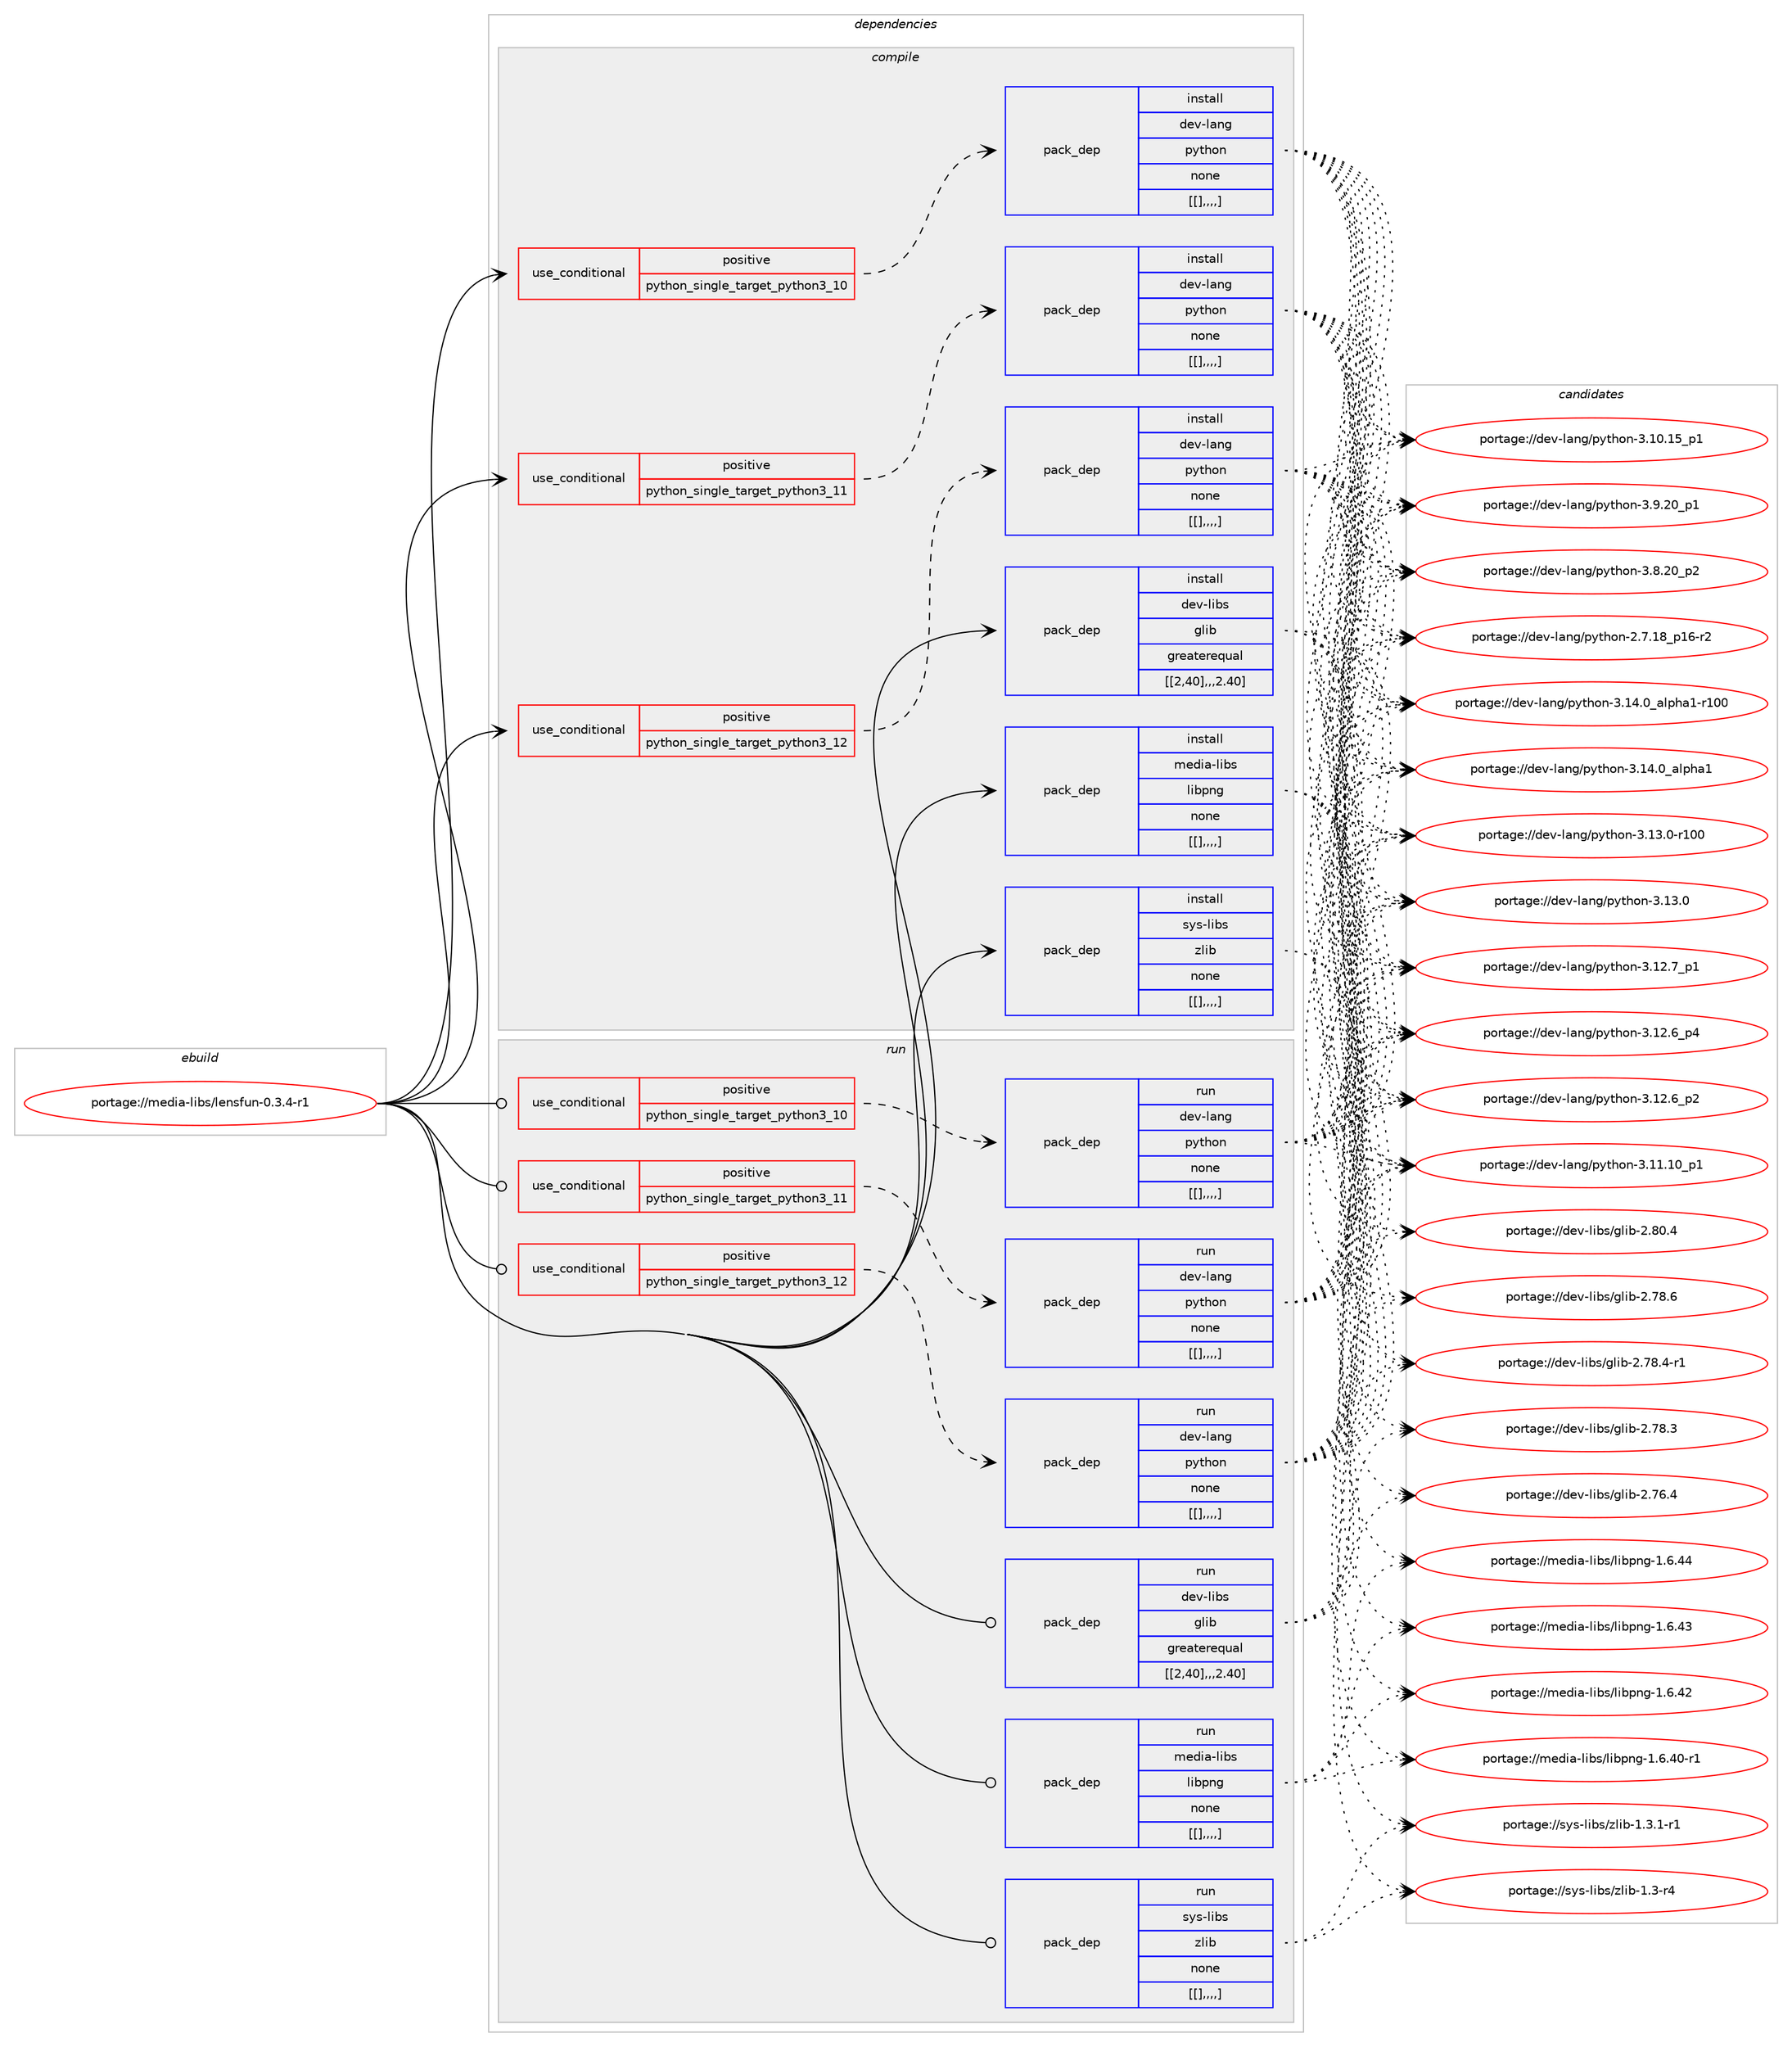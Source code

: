 digraph prolog {

# *************
# Graph options
# *************

newrank=true;
concentrate=true;
compound=true;
graph [rankdir=LR,fontname=Helvetica,fontsize=10,ranksep=1.5];#, ranksep=2.5, nodesep=0.2];
edge  [arrowhead=vee];
node  [fontname=Helvetica,fontsize=10];

# **********
# The ebuild
# **********

subgraph cluster_leftcol {
color=gray;
label=<<i>ebuild</i>>;
id [label="portage://media-libs/lensfun-0.3.4-r1", color=red, width=4, href="../media-libs/lensfun-0.3.4-r1.svg"];
}

# ****************
# The dependencies
# ****************

subgraph cluster_midcol {
color=gray;
label=<<i>dependencies</i>>;
subgraph cluster_compile {
fillcolor="#eeeeee";
style=filled;
label=<<i>compile</i>>;
subgraph cond81295 {
dependency321277 [label=<<TABLE BORDER="0" CELLBORDER="1" CELLSPACING="0" CELLPADDING="4"><TR><TD ROWSPAN="3" CELLPADDING="10">use_conditional</TD></TR><TR><TD>positive</TD></TR><TR><TD>python_single_target_python3_10</TD></TR></TABLE>>, shape=none, color=red];
subgraph pack237342 {
dependency321330 [label=<<TABLE BORDER="0" CELLBORDER="1" CELLSPACING="0" CELLPADDING="4" WIDTH="220"><TR><TD ROWSPAN="6" CELLPADDING="30">pack_dep</TD></TR><TR><TD WIDTH="110">install</TD></TR><TR><TD>dev-lang</TD></TR><TR><TD>python</TD></TR><TR><TD>none</TD></TR><TR><TD>[[],,,,]</TD></TR></TABLE>>, shape=none, color=blue];
}
dependency321277:e -> dependency321330:w [weight=20,style="dashed",arrowhead="vee"];
}
id:e -> dependency321277:w [weight=20,style="solid",arrowhead="vee"];
subgraph cond81327 {
dependency321378 [label=<<TABLE BORDER="0" CELLBORDER="1" CELLSPACING="0" CELLPADDING="4"><TR><TD ROWSPAN="3" CELLPADDING="10">use_conditional</TD></TR><TR><TD>positive</TD></TR><TR><TD>python_single_target_python3_11</TD></TR></TABLE>>, shape=none, color=red];
subgraph pack237387 {
dependency321381 [label=<<TABLE BORDER="0" CELLBORDER="1" CELLSPACING="0" CELLPADDING="4" WIDTH="220"><TR><TD ROWSPAN="6" CELLPADDING="30">pack_dep</TD></TR><TR><TD WIDTH="110">install</TD></TR><TR><TD>dev-lang</TD></TR><TR><TD>python</TD></TR><TR><TD>none</TD></TR><TR><TD>[[],,,,]</TD></TR></TABLE>>, shape=none, color=blue];
}
dependency321378:e -> dependency321381:w [weight=20,style="dashed",arrowhead="vee"];
}
id:e -> dependency321378:w [weight=20,style="solid",arrowhead="vee"];
subgraph cond81358 {
dependency321492 [label=<<TABLE BORDER="0" CELLBORDER="1" CELLSPACING="0" CELLPADDING="4"><TR><TD ROWSPAN="3" CELLPADDING="10">use_conditional</TD></TR><TR><TD>positive</TD></TR><TR><TD>python_single_target_python3_12</TD></TR></TABLE>>, shape=none, color=red];
subgraph pack237466 {
dependency321510 [label=<<TABLE BORDER="0" CELLBORDER="1" CELLSPACING="0" CELLPADDING="4" WIDTH="220"><TR><TD ROWSPAN="6" CELLPADDING="30">pack_dep</TD></TR><TR><TD WIDTH="110">install</TD></TR><TR><TD>dev-lang</TD></TR><TR><TD>python</TD></TR><TR><TD>none</TD></TR><TR><TD>[[],,,,]</TD></TR></TABLE>>, shape=none, color=blue];
}
dependency321492:e -> dependency321510:w [weight=20,style="dashed",arrowhead="vee"];
}
id:e -> dependency321492:w [weight=20,style="solid",arrowhead="vee"];
subgraph pack237488 {
dependency321537 [label=<<TABLE BORDER="0" CELLBORDER="1" CELLSPACING="0" CELLPADDING="4" WIDTH="220"><TR><TD ROWSPAN="6" CELLPADDING="30">pack_dep</TD></TR><TR><TD WIDTH="110">install</TD></TR><TR><TD>dev-libs</TD></TR><TR><TD>glib</TD></TR><TR><TD>greaterequal</TD></TR><TR><TD>[[2,40],,,2.40]</TD></TR></TABLE>>, shape=none, color=blue];
}
id:e -> dependency321537:w [weight=20,style="solid",arrowhead="vee"];
subgraph pack237491 {
dependency321541 [label=<<TABLE BORDER="0" CELLBORDER="1" CELLSPACING="0" CELLPADDING="4" WIDTH="220"><TR><TD ROWSPAN="6" CELLPADDING="30">pack_dep</TD></TR><TR><TD WIDTH="110">install</TD></TR><TR><TD>media-libs</TD></TR><TR><TD>libpng</TD></TR><TR><TD>none</TD></TR><TR><TD>[[],,,,]</TD></TR></TABLE>>, shape=none, color=blue];
}
id:e -> dependency321541:w [weight=20,style="solid",arrowhead="vee"];
subgraph pack237492 {
dependency321543 [label=<<TABLE BORDER="0" CELLBORDER="1" CELLSPACING="0" CELLPADDING="4" WIDTH="220"><TR><TD ROWSPAN="6" CELLPADDING="30">pack_dep</TD></TR><TR><TD WIDTH="110">install</TD></TR><TR><TD>sys-libs</TD></TR><TR><TD>zlib</TD></TR><TR><TD>none</TD></TR><TR><TD>[[],,,,]</TD></TR></TABLE>>, shape=none, color=blue];
}
id:e -> dependency321543:w [weight=20,style="solid",arrowhead="vee"];
}
subgraph cluster_compileandrun {
fillcolor="#eeeeee";
style=filled;
label=<<i>compile and run</i>>;
}
subgraph cluster_run {
fillcolor="#eeeeee";
style=filled;
label=<<i>run</i>>;
subgraph cond81396 {
dependency321547 [label=<<TABLE BORDER="0" CELLBORDER="1" CELLSPACING="0" CELLPADDING="4"><TR><TD ROWSPAN="3" CELLPADDING="10">use_conditional</TD></TR><TR><TD>positive</TD></TR><TR><TD>python_single_target_python3_10</TD></TR></TABLE>>, shape=none, color=red];
subgraph pack237495 {
dependency321549 [label=<<TABLE BORDER="0" CELLBORDER="1" CELLSPACING="0" CELLPADDING="4" WIDTH="220"><TR><TD ROWSPAN="6" CELLPADDING="30">pack_dep</TD></TR><TR><TD WIDTH="110">run</TD></TR><TR><TD>dev-lang</TD></TR><TR><TD>python</TD></TR><TR><TD>none</TD></TR><TR><TD>[[],,,,]</TD></TR></TABLE>>, shape=none, color=blue];
}
dependency321547:e -> dependency321549:w [weight=20,style="dashed",arrowhead="vee"];
}
id:e -> dependency321547:w [weight=20,style="solid",arrowhead="odot"];
subgraph cond81397 {
dependency321574 [label=<<TABLE BORDER="0" CELLBORDER="1" CELLSPACING="0" CELLPADDING="4"><TR><TD ROWSPAN="3" CELLPADDING="10">use_conditional</TD></TR><TR><TD>positive</TD></TR><TR><TD>python_single_target_python3_11</TD></TR></TABLE>>, shape=none, color=red];
subgraph pack237556 {
dependency321634 [label=<<TABLE BORDER="0" CELLBORDER="1" CELLSPACING="0" CELLPADDING="4" WIDTH="220"><TR><TD ROWSPAN="6" CELLPADDING="30">pack_dep</TD></TR><TR><TD WIDTH="110">run</TD></TR><TR><TD>dev-lang</TD></TR><TR><TD>python</TD></TR><TR><TD>none</TD></TR><TR><TD>[[],,,,]</TD></TR></TABLE>>, shape=none, color=blue];
}
dependency321574:e -> dependency321634:w [weight=20,style="dashed",arrowhead="vee"];
}
id:e -> dependency321574:w [weight=20,style="solid",arrowhead="odot"];
subgraph cond81423 {
dependency321686 [label=<<TABLE BORDER="0" CELLBORDER="1" CELLSPACING="0" CELLPADDING="4"><TR><TD ROWSPAN="3" CELLPADDING="10">use_conditional</TD></TR><TR><TD>positive</TD></TR><TR><TD>python_single_target_python3_12</TD></TR></TABLE>>, shape=none, color=red];
subgraph pack237590 {
dependency321705 [label=<<TABLE BORDER="0" CELLBORDER="1" CELLSPACING="0" CELLPADDING="4" WIDTH="220"><TR><TD ROWSPAN="6" CELLPADDING="30">pack_dep</TD></TR><TR><TD WIDTH="110">run</TD></TR><TR><TD>dev-lang</TD></TR><TR><TD>python</TD></TR><TR><TD>none</TD></TR><TR><TD>[[],,,,]</TD></TR></TABLE>>, shape=none, color=blue];
}
dependency321686:e -> dependency321705:w [weight=20,style="dashed",arrowhead="vee"];
}
id:e -> dependency321686:w [weight=20,style="solid",arrowhead="odot"];
subgraph pack237605 {
dependency321710 [label=<<TABLE BORDER="0" CELLBORDER="1" CELLSPACING="0" CELLPADDING="4" WIDTH="220"><TR><TD ROWSPAN="6" CELLPADDING="30">pack_dep</TD></TR><TR><TD WIDTH="110">run</TD></TR><TR><TD>dev-libs</TD></TR><TR><TD>glib</TD></TR><TR><TD>greaterequal</TD></TR><TR><TD>[[2,40],,,2.40]</TD></TR></TABLE>>, shape=none, color=blue];
}
id:e -> dependency321710:w [weight=20,style="solid",arrowhead="odot"];
subgraph pack237616 {
dependency321729 [label=<<TABLE BORDER="0" CELLBORDER="1" CELLSPACING="0" CELLPADDING="4" WIDTH="220"><TR><TD ROWSPAN="6" CELLPADDING="30">pack_dep</TD></TR><TR><TD WIDTH="110">run</TD></TR><TR><TD>media-libs</TD></TR><TR><TD>libpng</TD></TR><TR><TD>none</TD></TR><TR><TD>[[],,,,]</TD></TR></TABLE>>, shape=none, color=blue];
}
id:e -> dependency321729:w [weight=20,style="solid",arrowhead="odot"];
subgraph pack237647 {
dependency321811 [label=<<TABLE BORDER="0" CELLBORDER="1" CELLSPACING="0" CELLPADDING="4" WIDTH="220"><TR><TD ROWSPAN="6" CELLPADDING="30">pack_dep</TD></TR><TR><TD WIDTH="110">run</TD></TR><TR><TD>sys-libs</TD></TR><TR><TD>zlib</TD></TR><TR><TD>none</TD></TR><TR><TD>[[],,,,]</TD></TR></TABLE>>, shape=none, color=blue];
}
id:e -> dependency321811:w [weight=20,style="solid",arrowhead="odot"];
}
}

# **************
# The candidates
# **************

subgraph cluster_choices {
rank=same;
color=gray;
label=<<i>candidates</i>>;

subgraph choice237218 {
color=black;
nodesep=1;
choice100101118451089711010347112121116104111110455146495246489597108112104974945114494848 [label="portage://dev-lang/python-3.14.0_alpha1-r100", color=red, width=4,href="../dev-lang/python-3.14.0_alpha1-r100.svg"];
choice1001011184510897110103471121211161041111104551464952464895971081121049749 [label="portage://dev-lang/python-3.14.0_alpha1", color=red, width=4,href="../dev-lang/python-3.14.0_alpha1.svg"];
choice1001011184510897110103471121211161041111104551464951464845114494848 [label="portage://dev-lang/python-3.13.0-r100", color=red, width=4,href="../dev-lang/python-3.13.0-r100.svg"];
choice10010111845108971101034711212111610411111045514649514648 [label="portage://dev-lang/python-3.13.0", color=red, width=4,href="../dev-lang/python-3.13.0.svg"];
choice100101118451089711010347112121116104111110455146495046559511249 [label="portage://dev-lang/python-3.12.7_p1", color=red, width=4,href="../dev-lang/python-3.12.7_p1.svg"];
choice100101118451089711010347112121116104111110455146495046549511252 [label="portage://dev-lang/python-3.12.6_p4", color=red, width=4,href="../dev-lang/python-3.12.6_p4.svg"];
choice100101118451089711010347112121116104111110455146495046549511250 [label="portage://dev-lang/python-3.12.6_p2", color=red, width=4,href="../dev-lang/python-3.12.6_p2.svg"];
choice10010111845108971101034711212111610411111045514649494649489511249 [label="portage://dev-lang/python-3.11.10_p1", color=red, width=4,href="../dev-lang/python-3.11.10_p1.svg"];
choice10010111845108971101034711212111610411111045514649484649539511249 [label="portage://dev-lang/python-3.10.15_p1", color=red, width=4,href="../dev-lang/python-3.10.15_p1.svg"];
choice100101118451089711010347112121116104111110455146574650489511249 [label="portage://dev-lang/python-3.9.20_p1", color=red, width=4,href="../dev-lang/python-3.9.20_p1.svg"];
choice100101118451089711010347112121116104111110455146564650489511250 [label="portage://dev-lang/python-3.8.20_p2", color=red, width=4,href="../dev-lang/python-3.8.20_p2.svg"];
choice100101118451089711010347112121116104111110455046554649569511249544511450 [label="portage://dev-lang/python-2.7.18_p16-r2", color=red, width=4,href="../dev-lang/python-2.7.18_p16-r2.svg"];
dependency321330:e -> choice100101118451089711010347112121116104111110455146495246489597108112104974945114494848:w [style=dotted,weight="100"];
dependency321330:e -> choice1001011184510897110103471121211161041111104551464952464895971081121049749:w [style=dotted,weight="100"];
dependency321330:e -> choice1001011184510897110103471121211161041111104551464951464845114494848:w [style=dotted,weight="100"];
dependency321330:e -> choice10010111845108971101034711212111610411111045514649514648:w [style=dotted,weight="100"];
dependency321330:e -> choice100101118451089711010347112121116104111110455146495046559511249:w [style=dotted,weight="100"];
dependency321330:e -> choice100101118451089711010347112121116104111110455146495046549511252:w [style=dotted,weight="100"];
dependency321330:e -> choice100101118451089711010347112121116104111110455146495046549511250:w [style=dotted,weight="100"];
dependency321330:e -> choice10010111845108971101034711212111610411111045514649494649489511249:w [style=dotted,weight="100"];
dependency321330:e -> choice10010111845108971101034711212111610411111045514649484649539511249:w [style=dotted,weight="100"];
dependency321330:e -> choice100101118451089711010347112121116104111110455146574650489511249:w [style=dotted,weight="100"];
dependency321330:e -> choice100101118451089711010347112121116104111110455146564650489511250:w [style=dotted,weight="100"];
dependency321330:e -> choice100101118451089711010347112121116104111110455046554649569511249544511450:w [style=dotted,weight="100"];
}
subgraph choice237282 {
color=black;
nodesep=1;
choice100101118451089711010347112121116104111110455146495246489597108112104974945114494848 [label="portage://dev-lang/python-3.14.0_alpha1-r100", color=red, width=4,href="../dev-lang/python-3.14.0_alpha1-r100.svg"];
choice1001011184510897110103471121211161041111104551464952464895971081121049749 [label="portage://dev-lang/python-3.14.0_alpha1", color=red, width=4,href="../dev-lang/python-3.14.0_alpha1.svg"];
choice1001011184510897110103471121211161041111104551464951464845114494848 [label="portage://dev-lang/python-3.13.0-r100", color=red, width=4,href="../dev-lang/python-3.13.0-r100.svg"];
choice10010111845108971101034711212111610411111045514649514648 [label="portage://dev-lang/python-3.13.0", color=red, width=4,href="../dev-lang/python-3.13.0.svg"];
choice100101118451089711010347112121116104111110455146495046559511249 [label="portage://dev-lang/python-3.12.7_p1", color=red, width=4,href="../dev-lang/python-3.12.7_p1.svg"];
choice100101118451089711010347112121116104111110455146495046549511252 [label="portage://dev-lang/python-3.12.6_p4", color=red, width=4,href="../dev-lang/python-3.12.6_p4.svg"];
choice100101118451089711010347112121116104111110455146495046549511250 [label="portage://dev-lang/python-3.12.6_p2", color=red, width=4,href="../dev-lang/python-3.12.6_p2.svg"];
choice10010111845108971101034711212111610411111045514649494649489511249 [label="portage://dev-lang/python-3.11.10_p1", color=red, width=4,href="../dev-lang/python-3.11.10_p1.svg"];
choice10010111845108971101034711212111610411111045514649484649539511249 [label="portage://dev-lang/python-3.10.15_p1", color=red, width=4,href="../dev-lang/python-3.10.15_p1.svg"];
choice100101118451089711010347112121116104111110455146574650489511249 [label="portage://dev-lang/python-3.9.20_p1", color=red, width=4,href="../dev-lang/python-3.9.20_p1.svg"];
choice100101118451089711010347112121116104111110455146564650489511250 [label="portage://dev-lang/python-3.8.20_p2", color=red, width=4,href="../dev-lang/python-3.8.20_p2.svg"];
choice100101118451089711010347112121116104111110455046554649569511249544511450 [label="portage://dev-lang/python-2.7.18_p16-r2", color=red, width=4,href="../dev-lang/python-2.7.18_p16-r2.svg"];
dependency321381:e -> choice100101118451089711010347112121116104111110455146495246489597108112104974945114494848:w [style=dotted,weight="100"];
dependency321381:e -> choice1001011184510897110103471121211161041111104551464952464895971081121049749:w [style=dotted,weight="100"];
dependency321381:e -> choice1001011184510897110103471121211161041111104551464951464845114494848:w [style=dotted,weight="100"];
dependency321381:e -> choice10010111845108971101034711212111610411111045514649514648:w [style=dotted,weight="100"];
dependency321381:e -> choice100101118451089711010347112121116104111110455146495046559511249:w [style=dotted,weight="100"];
dependency321381:e -> choice100101118451089711010347112121116104111110455146495046549511252:w [style=dotted,weight="100"];
dependency321381:e -> choice100101118451089711010347112121116104111110455146495046549511250:w [style=dotted,weight="100"];
dependency321381:e -> choice10010111845108971101034711212111610411111045514649494649489511249:w [style=dotted,weight="100"];
dependency321381:e -> choice10010111845108971101034711212111610411111045514649484649539511249:w [style=dotted,weight="100"];
dependency321381:e -> choice100101118451089711010347112121116104111110455146574650489511249:w [style=dotted,weight="100"];
dependency321381:e -> choice100101118451089711010347112121116104111110455146564650489511250:w [style=dotted,weight="100"];
dependency321381:e -> choice100101118451089711010347112121116104111110455046554649569511249544511450:w [style=dotted,weight="100"];
}
subgraph choice237287 {
color=black;
nodesep=1;
choice100101118451089711010347112121116104111110455146495246489597108112104974945114494848 [label="portage://dev-lang/python-3.14.0_alpha1-r100", color=red, width=4,href="../dev-lang/python-3.14.0_alpha1-r100.svg"];
choice1001011184510897110103471121211161041111104551464952464895971081121049749 [label="portage://dev-lang/python-3.14.0_alpha1", color=red, width=4,href="../dev-lang/python-3.14.0_alpha1.svg"];
choice1001011184510897110103471121211161041111104551464951464845114494848 [label="portage://dev-lang/python-3.13.0-r100", color=red, width=4,href="../dev-lang/python-3.13.0-r100.svg"];
choice10010111845108971101034711212111610411111045514649514648 [label="portage://dev-lang/python-3.13.0", color=red, width=4,href="../dev-lang/python-3.13.0.svg"];
choice100101118451089711010347112121116104111110455146495046559511249 [label="portage://dev-lang/python-3.12.7_p1", color=red, width=4,href="../dev-lang/python-3.12.7_p1.svg"];
choice100101118451089711010347112121116104111110455146495046549511252 [label="portage://dev-lang/python-3.12.6_p4", color=red, width=4,href="../dev-lang/python-3.12.6_p4.svg"];
choice100101118451089711010347112121116104111110455146495046549511250 [label="portage://dev-lang/python-3.12.6_p2", color=red, width=4,href="../dev-lang/python-3.12.6_p2.svg"];
choice10010111845108971101034711212111610411111045514649494649489511249 [label="portage://dev-lang/python-3.11.10_p1", color=red, width=4,href="../dev-lang/python-3.11.10_p1.svg"];
choice10010111845108971101034711212111610411111045514649484649539511249 [label="portage://dev-lang/python-3.10.15_p1", color=red, width=4,href="../dev-lang/python-3.10.15_p1.svg"];
choice100101118451089711010347112121116104111110455146574650489511249 [label="portage://dev-lang/python-3.9.20_p1", color=red, width=4,href="../dev-lang/python-3.9.20_p1.svg"];
choice100101118451089711010347112121116104111110455146564650489511250 [label="portage://dev-lang/python-3.8.20_p2", color=red, width=4,href="../dev-lang/python-3.8.20_p2.svg"];
choice100101118451089711010347112121116104111110455046554649569511249544511450 [label="portage://dev-lang/python-2.7.18_p16-r2", color=red, width=4,href="../dev-lang/python-2.7.18_p16-r2.svg"];
dependency321510:e -> choice100101118451089711010347112121116104111110455146495246489597108112104974945114494848:w [style=dotted,weight="100"];
dependency321510:e -> choice1001011184510897110103471121211161041111104551464952464895971081121049749:w [style=dotted,weight="100"];
dependency321510:e -> choice1001011184510897110103471121211161041111104551464951464845114494848:w [style=dotted,weight="100"];
dependency321510:e -> choice10010111845108971101034711212111610411111045514649514648:w [style=dotted,weight="100"];
dependency321510:e -> choice100101118451089711010347112121116104111110455146495046559511249:w [style=dotted,weight="100"];
dependency321510:e -> choice100101118451089711010347112121116104111110455146495046549511252:w [style=dotted,weight="100"];
dependency321510:e -> choice100101118451089711010347112121116104111110455146495046549511250:w [style=dotted,weight="100"];
dependency321510:e -> choice10010111845108971101034711212111610411111045514649494649489511249:w [style=dotted,weight="100"];
dependency321510:e -> choice10010111845108971101034711212111610411111045514649484649539511249:w [style=dotted,weight="100"];
dependency321510:e -> choice100101118451089711010347112121116104111110455146574650489511249:w [style=dotted,weight="100"];
dependency321510:e -> choice100101118451089711010347112121116104111110455146564650489511250:w [style=dotted,weight="100"];
dependency321510:e -> choice100101118451089711010347112121116104111110455046554649569511249544511450:w [style=dotted,weight="100"];
}
subgraph choice237294 {
color=black;
nodesep=1;
choice1001011184510810598115471031081059845504656484652 [label="portage://dev-libs/glib-2.80.4", color=red, width=4,href="../dev-libs/glib-2.80.4.svg"];
choice1001011184510810598115471031081059845504655564654 [label="portage://dev-libs/glib-2.78.6", color=red, width=4,href="../dev-libs/glib-2.78.6.svg"];
choice10010111845108105981154710310810598455046555646524511449 [label="portage://dev-libs/glib-2.78.4-r1", color=red, width=4,href="../dev-libs/glib-2.78.4-r1.svg"];
choice1001011184510810598115471031081059845504655564651 [label="portage://dev-libs/glib-2.78.3", color=red, width=4,href="../dev-libs/glib-2.78.3.svg"];
choice1001011184510810598115471031081059845504655544652 [label="portage://dev-libs/glib-2.76.4", color=red, width=4,href="../dev-libs/glib-2.76.4.svg"];
dependency321537:e -> choice1001011184510810598115471031081059845504656484652:w [style=dotted,weight="100"];
dependency321537:e -> choice1001011184510810598115471031081059845504655564654:w [style=dotted,weight="100"];
dependency321537:e -> choice10010111845108105981154710310810598455046555646524511449:w [style=dotted,weight="100"];
dependency321537:e -> choice1001011184510810598115471031081059845504655564651:w [style=dotted,weight="100"];
dependency321537:e -> choice1001011184510810598115471031081059845504655544652:w [style=dotted,weight="100"];
}
subgraph choice237329 {
color=black;
nodesep=1;
choice109101100105974510810598115471081059811211010345494654465252 [label="portage://media-libs/libpng-1.6.44", color=red, width=4,href="../media-libs/libpng-1.6.44.svg"];
choice109101100105974510810598115471081059811211010345494654465251 [label="portage://media-libs/libpng-1.6.43", color=red, width=4,href="../media-libs/libpng-1.6.43.svg"];
choice109101100105974510810598115471081059811211010345494654465250 [label="portage://media-libs/libpng-1.6.42", color=red, width=4,href="../media-libs/libpng-1.6.42.svg"];
choice1091011001059745108105981154710810598112110103454946544652484511449 [label="portage://media-libs/libpng-1.6.40-r1", color=red, width=4,href="../media-libs/libpng-1.6.40-r1.svg"];
dependency321541:e -> choice109101100105974510810598115471081059811211010345494654465252:w [style=dotted,weight="100"];
dependency321541:e -> choice109101100105974510810598115471081059811211010345494654465251:w [style=dotted,weight="100"];
dependency321541:e -> choice109101100105974510810598115471081059811211010345494654465250:w [style=dotted,weight="100"];
dependency321541:e -> choice1091011001059745108105981154710810598112110103454946544652484511449:w [style=dotted,weight="100"];
}
subgraph choice237340 {
color=black;
nodesep=1;
choice115121115451081059811547122108105984549465146494511449 [label="portage://sys-libs/zlib-1.3.1-r1", color=red, width=4,href="../sys-libs/zlib-1.3.1-r1.svg"];
choice11512111545108105981154712210810598454946514511452 [label="portage://sys-libs/zlib-1.3-r4", color=red, width=4,href="../sys-libs/zlib-1.3-r4.svg"];
dependency321543:e -> choice115121115451081059811547122108105984549465146494511449:w [style=dotted,weight="100"];
dependency321543:e -> choice11512111545108105981154712210810598454946514511452:w [style=dotted,weight="100"];
}
subgraph choice237342 {
color=black;
nodesep=1;
choice100101118451089711010347112121116104111110455146495246489597108112104974945114494848 [label="portage://dev-lang/python-3.14.0_alpha1-r100", color=red, width=4,href="../dev-lang/python-3.14.0_alpha1-r100.svg"];
choice1001011184510897110103471121211161041111104551464952464895971081121049749 [label="portage://dev-lang/python-3.14.0_alpha1", color=red, width=4,href="../dev-lang/python-3.14.0_alpha1.svg"];
choice1001011184510897110103471121211161041111104551464951464845114494848 [label="portage://dev-lang/python-3.13.0-r100", color=red, width=4,href="../dev-lang/python-3.13.0-r100.svg"];
choice10010111845108971101034711212111610411111045514649514648 [label="portage://dev-lang/python-3.13.0", color=red, width=4,href="../dev-lang/python-3.13.0.svg"];
choice100101118451089711010347112121116104111110455146495046559511249 [label="portage://dev-lang/python-3.12.7_p1", color=red, width=4,href="../dev-lang/python-3.12.7_p1.svg"];
choice100101118451089711010347112121116104111110455146495046549511252 [label="portage://dev-lang/python-3.12.6_p4", color=red, width=4,href="../dev-lang/python-3.12.6_p4.svg"];
choice100101118451089711010347112121116104111110455146495046549511250 [label="portage://dev-lang/python-3.12.6_p2", color=red, width=4,href="../dev-lang/python-3.12.6_p2.svg"];
choice10010111845108971101034711212111610411111045514649494649489511249 [label="portage://dev-lang/python-3.11.10_p1", color=red, width=4,href="../dev-lang/python-3.11.10_p1.svg"];
choice10010111845108971101034711212111610411111045514649484649539511249 [label="portage://dev-lang/python-3.10.15_p1", color=red, width=4,href="../dev-lang/python-3.10.15_p1.svg"];
choice100101118451089711010347112121116104111110455146574650489511249 [label="portage://dev-lang/python-3.9.20_p1", color=red, width=4,href="../dev-lang/python-3.9.20_p1.svg"];
choice100101118451089711010347112121116104111110455146564650489511250 [label="portage://dev-lang/python-3.8.20_p2", color=red, width=4,href="../dev-lang/python-3.8.20_p2.svg"];
choice100101118451089711010347112121116104111110455046554649569511249544511450 [label="portage://dev-lang/python-2.7.18_p16-r2", color=red, width=4,href="../dev-lang/python-2.7.18_p16-r2.svg"];
dependency321549:e -> choice100101118451089711010347112121116104111110455146495246489597108112104974945114494848:w [style=dotted,weight="100"];
dependency321549:e -> choice1001011184510897110103471121211161041111104551464952464895971081121049749:w [style=dotted,weight="100"];
dependency321549:e -> choice1001011184510897110103471121211161041111104551464951464845114494848:w [style=dotted,weight="100"];
dependency321549:e -> choice10010111845108971101034711212111610411111045514649514648:w [style=dotted,weight="100"];
dependency321549:e -> choice100101118451089711010347112121116104111110455146495046559511249:w [style=dotted,weight="100"];
dependency321549:e -> choice100101118451089711010347112121116104111110455146495046549511252:w [style=dotted,weight="100"];
dependency321549:e -> choice100101118451089711010347112121116104111110455146495046549511250:w [style=dotted,weight="100"];
dependency321549:e -> choice10010111845108971101034711212111610411111045514649494649489511249:w [style=dotted,weight="100"];
dependency321549:e -> choice10010111845108971101034711212111610411111045514649484649539511249:w [style=dotted,weight="100"];
dependency321549:e -> choice100101118451089711010347112121116104111110455146574650489511249:w [style=dotted,weight="100"];
dependency321549:e -> choice100101118451089711010347112121116104111110455146564650489511250:w [style=dotted,weight="100"];
dependency321549:e -> choice100101118451089711010347112121116104111110455046554649569511249544511450:w [style=dotted,weight="100"];
}
subgraph choice237361 {
color=black;
nodesep=1;
choice100101118451089711010347112121116104111110455146495246489597108112104974945114494848 [label="portage://dev-lang/python-3.14.0_alpha1-r100", color=red, width=4,href="../dev-lang/python-3.14.0_alpha1-r100.svg"];
choice1001011184510897110103471121211161041111104551464952464895971081121049749 [label="portage://dev-lang/python-3.14.0_alpha1", color=red, width=4,href="../dev-lang/python-3.14.0_alpha1.svg"];
choice1001011184510897110103471121211161041111104551464951464845114494848 [label="portage://dev-lang/python-3.13.0-r100", color=red, width=4,href="../dev-lang/python-3.13.0-r100.svg"];
choice10010111845108971101034711212111610411111045514649514648 [label="portage://dev-lang/python-3.13.0", color=red, width=4,href="../dev-lang/python-3.13.0.svg"];
choice100101118451089711010347112121116104111110455146495046559511249 [label="portage://dev-lang/python-3.12.7_p1", color=red, width=4,href="../dev-lang/python-3.12.7_p1.svg"];
choice100101118451089711010347112121116104111110455146495046549511252 [label="portage://dev-lang/python-3.12.6_p4", color=red, width=4,href="../dev-lang/python-3.12.6_p4.svg"];
choice100101118451089711010347112121116104111110455146495046549511250 [label="portage://dev-lang/python-3.12.6_p2", color=red, width=4,href="../dev-lang/python-3.12.6_p2.svg"];
choice10010111845108971101034711212111610411111045514649494649489511249 [label="portage://dev-lang/python-3.11.10_p1", color=red, width=4,href="../dev-lang/python-3.11.10_p1.svg"];
choice10010111845108971101034711212111610411111045514649484649539511249 [label="portage://dev-lang/python-3.10.15_p1", color=red, width=4,href="../dev-lang/python-3.10.15_p1.svg"];
choice100101118451089711010347112121116104111110455146574650489511249 [label="portage://dev-lang/python-3.9.20_p1", color=red, width=4,href="../dev-lang/python-3.9.20_p1.svg"];
choice100101118451089711010347112121116104111110455146564650489511250 [label="portage://dev-lang/python-3.8.20_p2", color=red, width=4,href="../dev-lang/python-3.8.20_p2.svg"];
choice100101118451089711010347112121116104111110455046554649569511249544511450 [label="portage://dev-lang/python-2.7.18_p16-r2", color=red, width=4,href="../dev-lang/python-2.7.18_p16-r2.svg"];
dependency321634:e -> choice100101118451089711010347112121116104111110455146495246489597108112104974945114494848:w [style=dotted,weight="100"];
dependency321634:e -> choice1001011184510897110103471121211161041111104551464952464895971081121049749:w [style=dotted,weight="100"];
dependency321634:e -> choice1001011184510897110103471121211161041111104551464951464845114494848:w [style=dotted,weight="100"];
dependency321634:e -> choice10010111845108971101034711212111610411111045514649514648:w [style=dotted,weight="100"];
dependency321634:e -> choice100101118451089711010347112121116104111110455146495046559511249:w [style=dotted,weight="100"];
dependency321634:e -> choice100101118451089711010347112121116104111110455146495046549511252:w [style=dotted,weight="100"];
dependency321634:e -> choice100101118451089711010347112121116104111110455146495046549511250:w [style=dotted,weight="100"];
dependency321634:e -> choice10010111845108971101034711212111610411111045514649494649489511249:w [style=dotted,weight="100"];
dependency321634:e -> choice10010111845108971101034711212111610411111045514649484649539511249:w [style=dotted,weight="100"];
dependency321634:e -> choice100101118451089711010347112121116104111110455146574650489511249:w [style=dotted,weight="100"];
dependency321634:e -> choice100101118451089711010347112121116104111110455146564650489511250:w [style=dotted,weight="100"];
dependency321634:e -> choice100101118451089711010347112121116104111110455046554649569511249544511450:w [style=dotted,weight="100"];
}
subgraph choice237370 {
color=black;
nodesep=1;
choice100101118451089711010347112121116104111110455146495246489597108112104974945114494848 [label="portage://dev-lang/python-3.14.0_alpha1-r100", color=red, width=4,href="../dev-lang/python-3.14.0_alpha1-r100.svg"];
choice1001011184510897110103471121211161041111104551464952464895971081121049749 [label="portage://dev-lang/python-3.14.0_alpha1", color=red, width=4,href="../dev-lang/python-3.14.0_alpha1.svg"];
choice1001011184510897110103471121211161041111104551464951464845114494848 [label="portage://dev-lang/python-3.13.0-r100", color=red, width=4,href="../dev-lang/python-3.13.0-r100.svg"];
choice10010111845108971101034711212111610411111045514649514648 [label="portage://dev-lang/python-3.13.0", color=red, width=4,href="../dev-lang/python-3.13.0.svg"];
choice100101118451089711010347112121116104111110455146495046559511249 [label="portage://dev-lang/python-3.12.7_p1", color=red, width=4,href="../dev-lang/python-3.12.7_p1.svg"];
choice100101118451089711010347112121116104111110455146495046549511252 [label="portage://dev-lang/python-3.12.6_p4", color=red, width=4,href="../dev-lang/python-3.12.6_p4.svg"];
choice100101118451089711010347112121116104111110455146495046549511250 [label="portage://dev-lang/python-3.12.6_p2", color=red, width=4,href="../dev-lang/python-3.12.6_p2.svg"];
choice10010111845108971101034711212111610411111045514649494649489511249 [label="portage://dev-lang/python-3.11.10_p1", color=red, width=4,href="../dev-lang/python-3.11.10_p1.svg"];
choice10010111845108971101034711212111610411111045514649484649539511249 [label="portage://dev-lang/python-3.10.15_p1", color=red, width=4,href="../dev-lang/python-3.10.15_p1.svg"];
choice100101118451089711010347112121116104111110455146574650489511249 [label="portage://dev-lang/python-3.9.20_p1", color=red, width=4,href="../dev-lang/python-3.9.20_p1.svg"];
choice100101118451089711010347112121116104111110455146564650489511250 [label="portage://dev-lang/python-3.8.20_p2", color=red, width=4,href="../dev-lang/python-3.8.20_p2.svg"];
choice100101118451089711010347112121116104111110455046554649569511249544511450 [label="portage://dev-lang/python-2.7.18_p16-r2", color=red, width=4,href="../dev-lang/python-2.7.18_p16-r2.svg"];
dependency321705:e -> choice100101118451089711010347112121116104111110455146495246489597108112104974945114494848:w [style=dotted,weight="100"];
dependency321705:e -> choice1001011184510897110103471121211161041111104551464952464895971081121049749:w [style=dotted,weight="100"];
dependency321705:e -> choice1001011184510897110103471121211161041111104551464951464845114494848:w [style=dotted,weight="100"];
dependency321705:e -> choice10010111845108971101034711212111610411111045514649514648:w [style=dotted,weight="100"];
dependency321705:e -> choice100101118451089711010347112121116104111110455146495046559511249:w [style=dotted,weight="100"];
dependency321705:e -> choice100101118451089711010347112121116104111110455146495046549511252:w [style=dotted,weight="100"];
dependency321705:e -> choice100101118451089711010347112121116104111110455146495046549511250:w [style=dotted,weight="100"];
dependency321705:e -> choice10010111845108971101034711212111610411111045514649494649489511249:w [style=dotted,weight="100"];
dependency321705:e -> choice10010111845108971101034711212111610411111045514649484649539511249:w [style=dotted,weight="100"];
dependency321705:e -> choice100101118451089711010347112121116104111110455146574650489511249:w [style=dotted,weight="100"];
dependency321705:e -> choice100101118451089711010347112121116104111110455146564650489511250:w [style=dotted,weight="100"];
dependency321705:e -> choice100101118451089711010347112121116104111110455046554649569511249544511450:w [style=dotted,weight="100"];
}
subgraph choice237379 {
color=black;
nodesep=1;
choice1001011184510810598115471031081059845504656484652 [label="portage://dev-libs/glib-2.80.4", color=red, width=4,href="../dev-libs/glib-2.80.4.svg"];
choice1001011184510810598115471031081059845504655564654 [label="portage://dev-libs/glib-2.78.6", color=red, width=4,href="../dev-libs/glib-2.78.6.svg"];
choice10010111845108105981154710310810598455046555646524511449 [label="portage://dev-libs/glib-2.78.4-r1", color=red, width=4,href="../dev-libs/glib-2.78.4-r1.svg"];
choice1001011184510810598115471031081059845504655564651 [label="portage://dev-libs/glib-2.78.3", color=red, width=4,href="../dev-libs/glib-2.78.3.svg"];
choice1001011184510810598115471031081059845504655544652 [label="portage://dev-libs/glib-2.76.4", color=red, width=4,href="../dev-libs/glib-2.76.4.svg"];
dependency321710:e -> choice1001011184510810598115471031081059845504656484652:w [style=dotted,weight="100"];
dependency321710:e -> choice1001011184510810598115471031081059845504655564654:w [style=dotted,weight="100"];
dependency321710:e -> choice10010111845108105981154710310810598455046555646524511449:w [style=dotted,weight="100"];
dependency321710:e -> choice1001011184510810598115471031081059845504655564651:w [style=dotted,weight="100"];
dependency321710:e -> choice1001011184510810598115471031081059845504655544652:w [style=dotted,weight="100"];
}
subgraph choice237384 {
color=black;
nodesep=1;
choice109101100105974510810598115471081059811211010345494654465252 [label="portage://media-libs/libpng-1.6.44", color=red, width=4,href="../media-libs/libpng-1.6.44.svg"];
choice109101100105974510810598115471081059811211010345494654465251 [label="portage://media-libs/libpng-1.6.43", color=red, width=4,href="../media-libs/libpng-1.6.43.svg"];
choice109101100105974510810598115471081059811211010345494654465250 [label="portage://media-libs/libpng-1.6.42", color=red, width=4,href="../media-libs/libpng-1.6.42.svg"];
choice1091011001059745108105981154710810598112110103454946544652484511449 [label="portage://media-libs/libpng-1.6.40-r1", color=red, width=4,href="../media-libs/libpng-1.6.40-r1.svg"];
dependency321729:e -> choice109101100105974510810598115471081059811211010345494654465252:w [style=dotted,weight="100"];
dependency321729:e -> choice109101100105974510810598115471081059811211010345494654465251:w [style=dotted,weight="100"];
dependency321729:e -> choice109101100105974510810598115471081059811211010345494654465250:w [style=dotted,weight="100"];
dependency321729:e -> choice1091011001059745108105981154710810598112110103454946544652484511449:w [style=dotted,weight="100"];
}
subgraph choice237386 {
color=black;
nodesep=1;
choice115121115451081059811547122108105984549465146494511449 [label="portage://sys-libs/zlib-1.3.1-r1", color=red, width=4,href="../sys-libs/zlib-1.3.1-r1.svg"];
choice11512111545108105981154712210810598454946514511452 [label="portage://sys-libs/zlib-1.3-r4", color=red, width=4,href="../sys-libs/zlib-1.3-r4.svg"];
dependency321811:e -> choice115121115451081059811547122108105984549465146494511449:w [style=dotted,weight="100"];
dependency321811:e -> choice11512111545108105981154712210810598454946514511452:w [style=dotted,weight="100"];
}
}

}
